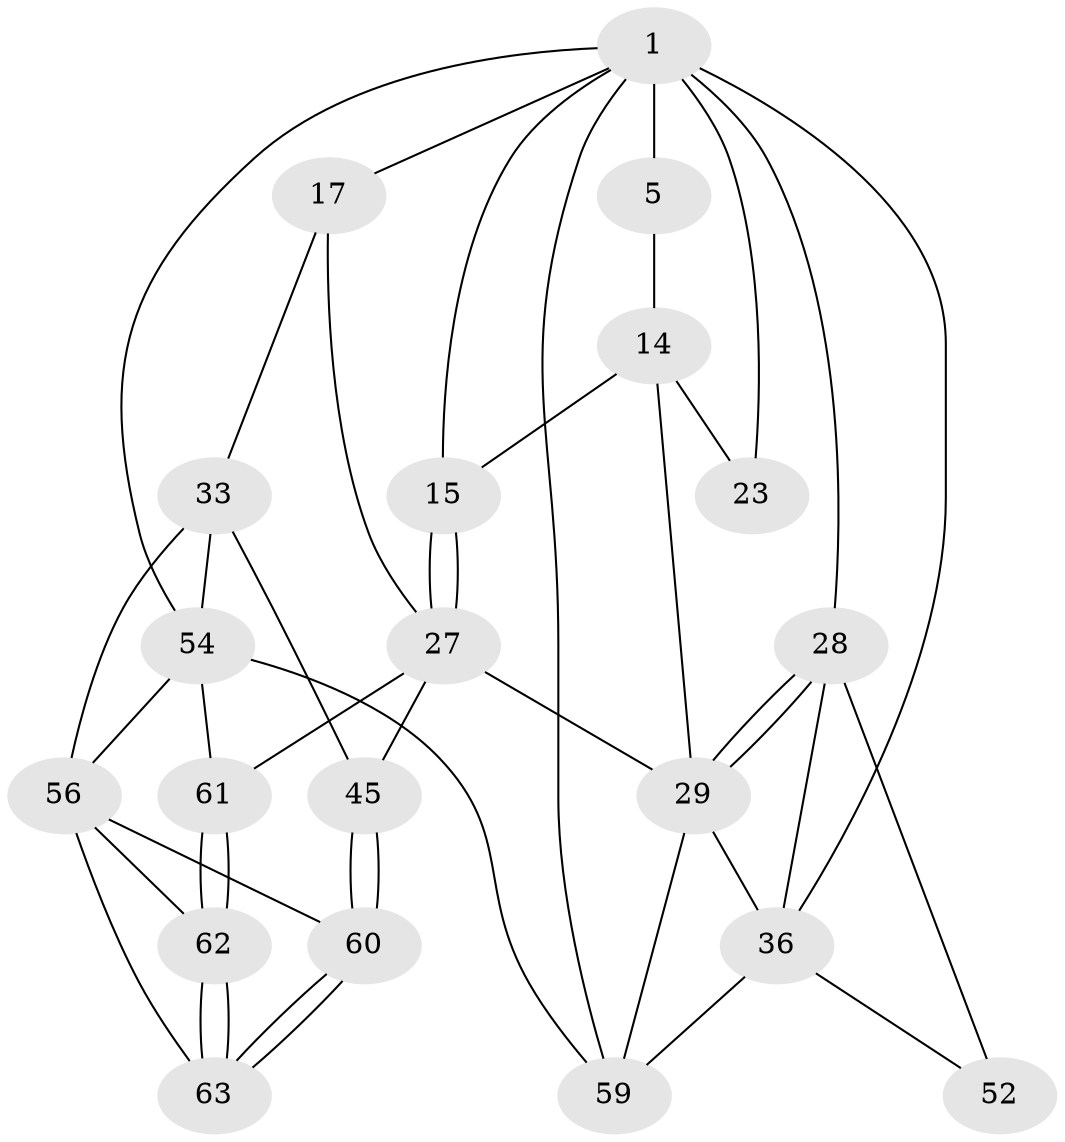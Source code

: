 // original degree distribution, {3: 0.028985507246376812, 6: 0.2028985507246377, 4: 0.2463768115942029, 5: 0.5217391304347826}
// Generated by graph-tools (version 1.1) at 2025/21/03/04/25 18:21:11]
// undirected, 20 vertices, 44 edges
graph export_dot {
graph [start="1"]
  node [color=gray90,style=filled];
  1 [pos="+1+0",super="+2+7+13"];
  5 [pos="+0.4231074062152687+0",super="+6"];
  14 [pos="+0.6293692405322835+0.2651841750346058",super="+24"];
  15 [pos="+0.6190316481352648+0.26823605842295695"];
  17 [pos="+0.24637985870012294+0.23510114219877284",super="+21+18"];
  23 [pos="+0.7131555667091122+0.27528944637401537"];
  27 [pos="+0.27905440591013525+0.46049138703578213",super="+32"];
  28 [pos="+0.878459456970811+0.5484691833585932",super="+40"];
  29 [pos="+0.6779752364131518+0.500722298752238",super="+30"];
  33 [pos="+0.18145009691472763+0.4497088816756482",super="+46+34"];
  36 [pos="+0.6778169151789271+0.5030483979952673",super="+42+37"];
  45 [pos="+0.2335894731687459+0.8196437493549693"];
  52 [pos="+0.7501547845520876+0.8269976923899305"];
  54 [pos="+0+1",super="+55"];
  56 [pos="+0.031872163109629106+0.8358726683757484",super="+57"];
  59 [pos="+0.405861323086969+0.8696625041324579",super="+68"];
  60 [pos="+0.21001977129396265+0.8535855168053857"];
  61 [pos="+0.2449937284309646+1"];
  62 [pos="+0.20595931474716134+0.9560705477448889"];
  63 [pos="+0.20483327844443125+0.8889008904907982"];
  1 -- 17 [weight=3];
  1 -- 5 [weight=3];
  1 -- 15;
  1 -- 23 [weight=2];
  1 -- 54 [weight=2];
  1 -- 36;
  1 -- 28 [weight=4];
  1 -- 59;
  5 -- 14;
  14 -- 15;
  14 -- 29;
  14 -- 23;
  15 -- 27;
  15 -- 27;
  17 -- 27;
  17 -- 33 [weight=2];
  27 -- 61;
  27 -- 45;
  27 -- 29 [weight=2];
  28 -- 29;
  28 -- 29;
  28 -- 36;
  28 -- 52 [weight=2];
  29 -- 36 [weight=2];
  29 -- 59;
  33 -- 56;
  33 -- 45;
  33 -- 54;
  36 -- 52;
  36 -- 59;
  45 -- 60;
  45 -- 60;
  54 -- 56;
  54 -- 61;
  54 -- 59;
  56 -- 60;
  56 -- 62;
  56 -- 63;
  60 -- 63;
  60 -- 63;
  61 -- 62;
  61 -- 62;
  62 -- 63;
  62 -- 63;
}

